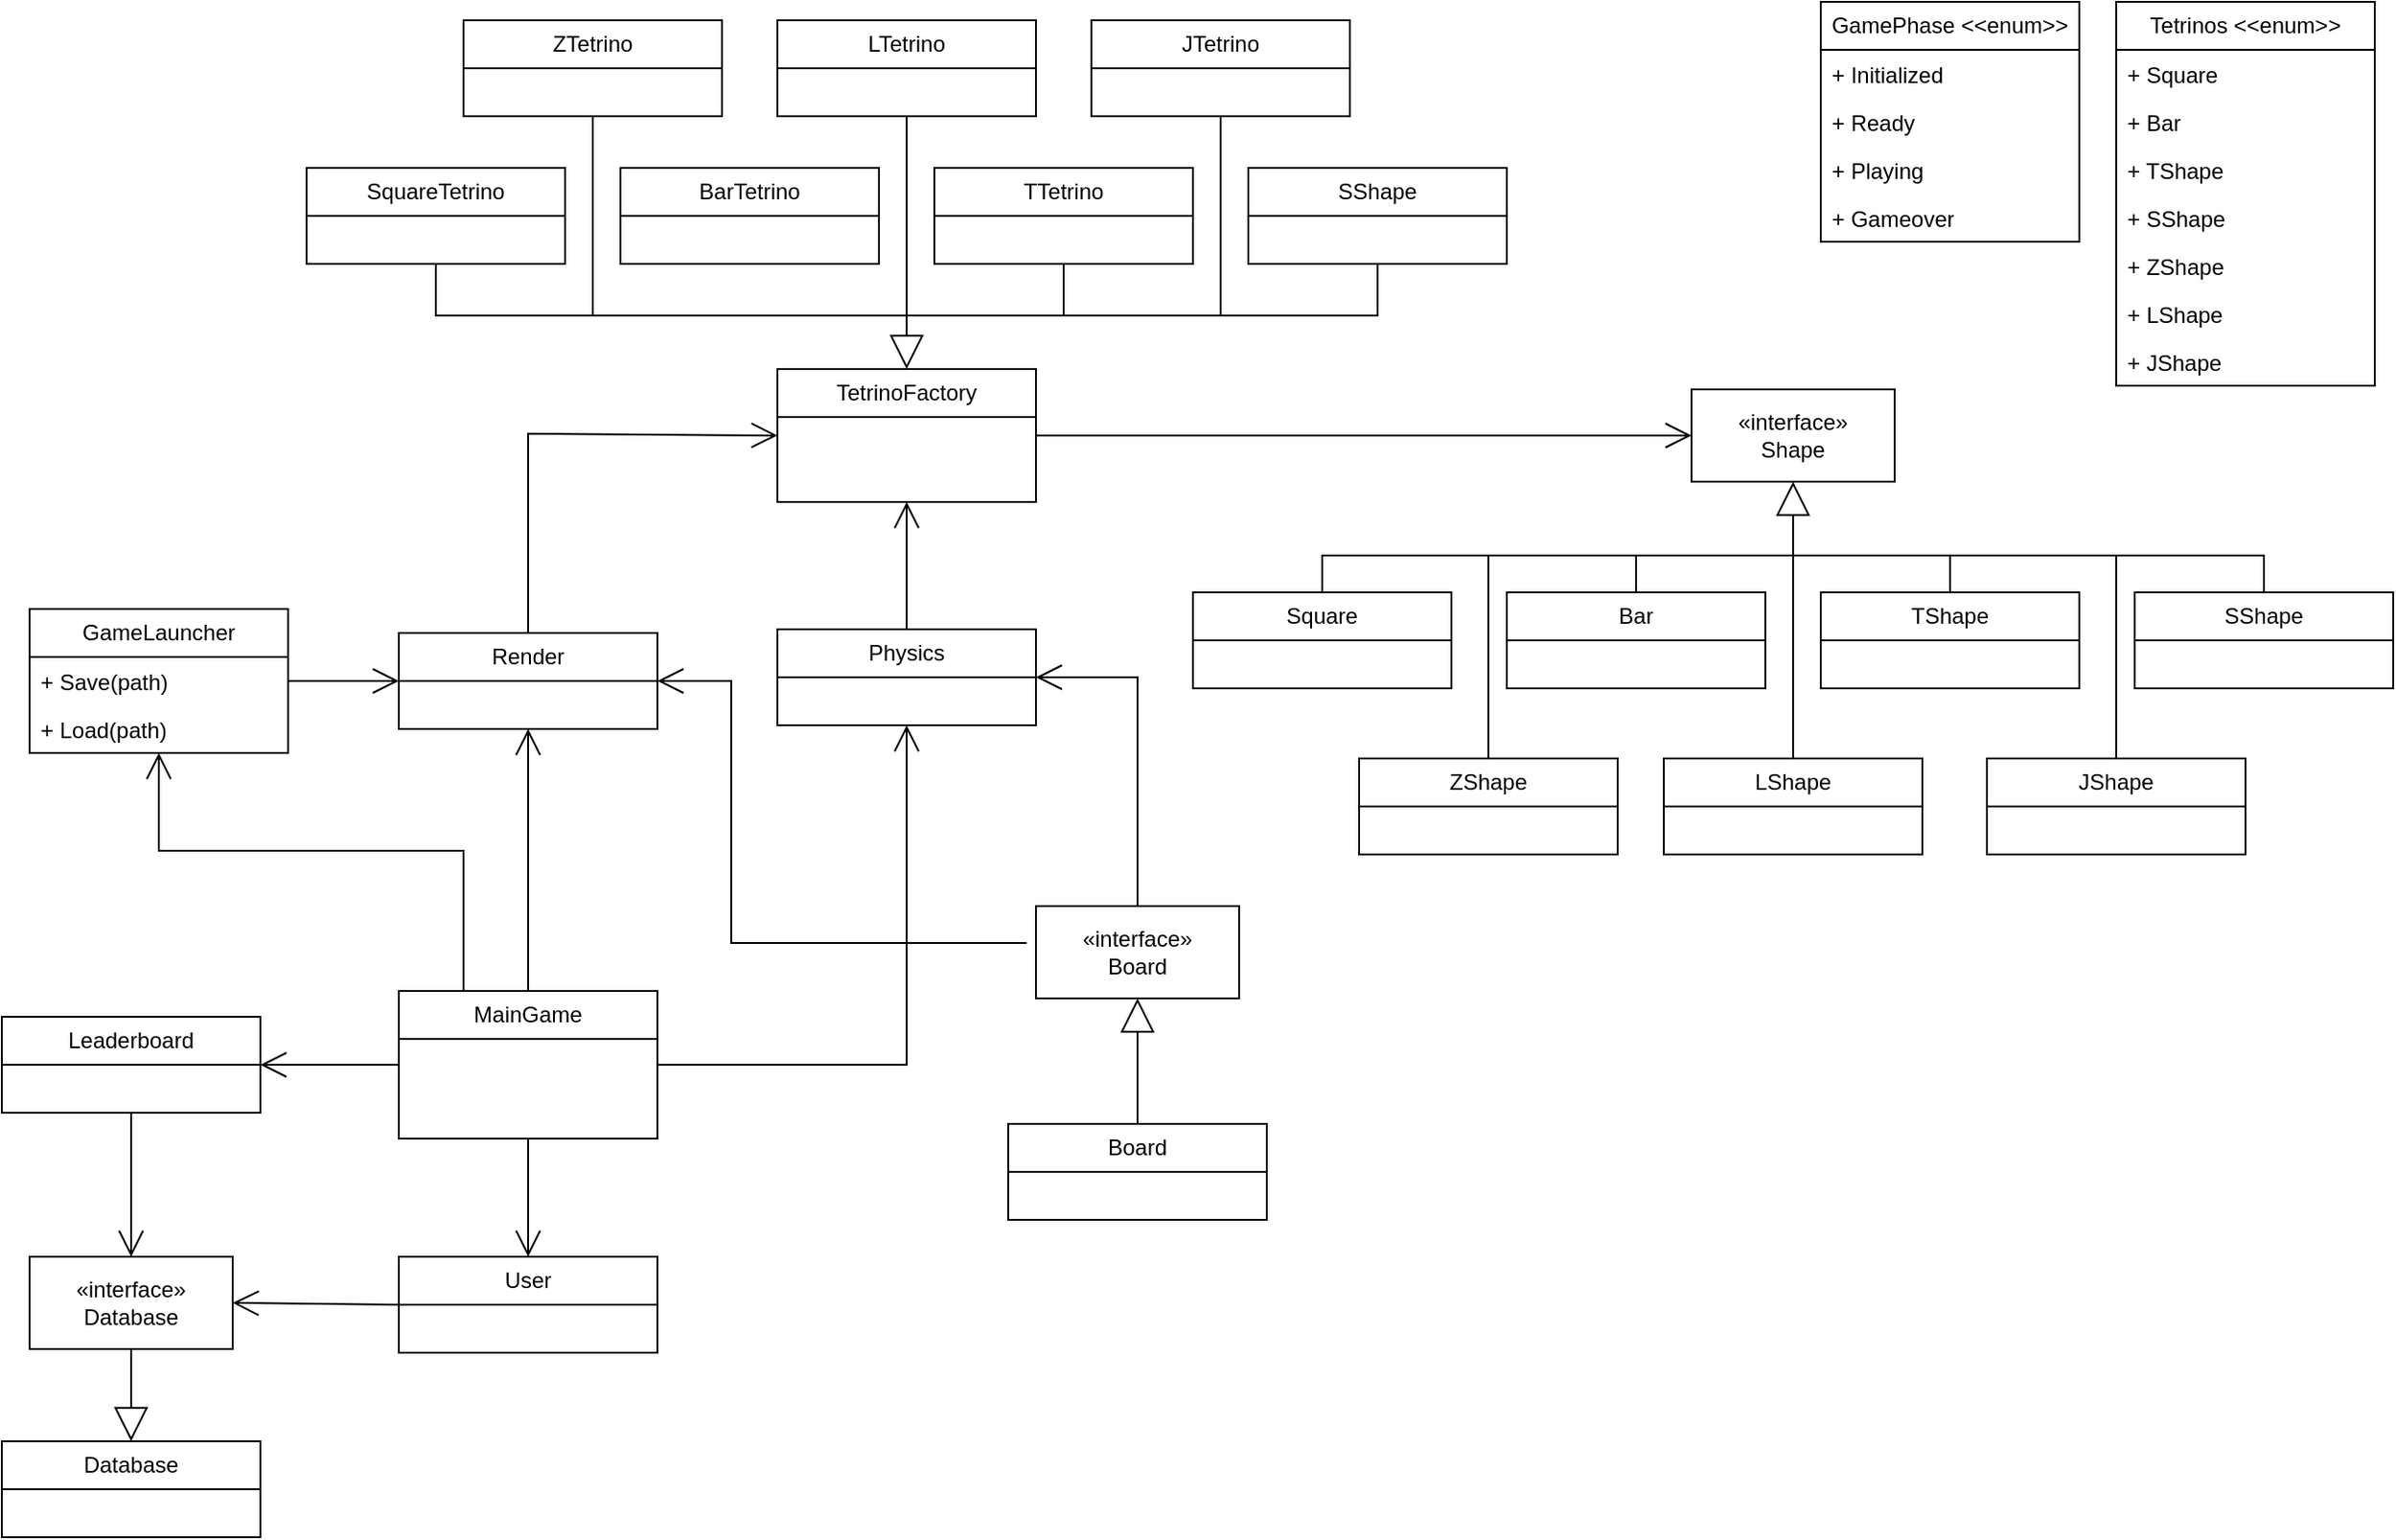 <mxfile version="24.1.0" type="device">
  <diagram name="Page-1" id="3NpwiD-CQ3M0vA6CVQvA">
    <mxGraphModel dx="2899" dy="1129" grid="1" gridSize="10" guides="1" tooltips="1" connect="1" arrows="1" fold="1" page="1" pageScale="1" pageWidth="850" pageHeight="1100" math="0" shadow="0">
      <root>
        <mxCell id="0" />
        <mxCell id="1" parent="0" />
        <mxCell id="OM2ZvtQKvb1AYep5Pok9-2" value="Tetrinos &amp;lt;&amp;lt;enum&amp;gt;&amp;gt;" style="swimlane;fontStyle=0;childLayout=stackLayout;horizontal=1;startSize=26;fillColor=none;horizontalStack=0;resizeParent=1;resizeParentMax=0;resizeLast=0;collapsible=1;marginBottom=0;whiteSpace=wrap;html=1;" vertex="1" parent="1">
          <mxGeometry x="720" y="220" width="140" height="208" as="geometry" />
        </mxCell>
        <mxCell id="OM2ZvtQKvb1AYep5Pok9-3" value="+ Square" style="text;strokeColor=none;fillColor=none;align=left;verticalAlign=top;spacingLeft=4;spacingRight=4;overflow=hidden;rotatable=0;points=[[0,0.5],[1,0.5]];portConstraint=eastwest;whiteSpace=wrap;html=1;" vertex="1" parent="OM2ZvtQKvb1AYep5Pok9-2">
          <mxGeometry y="26" width="140" height="26" as="geometry" />
        </mxCell>
        <mxCell id="OM2ZvtQKvb1AYep5Pok9-4" value="+ Bar" style="text;strokeColor=none;fillColor=none;align=left;verticalAlign=top;spacingLeft=4;spacingRight=4;overflow=hidden;rotatable=0;points=[[0,0.5],[1,0.5]];portConstraint=eastwest;whiteSpace=wrap;html=1;" vertex="1" parent="OM2ZvtQKvb1AYep5Pok9-2">
          <mxGeometry y="52" width="140" height="26" as="geometry" />
        </mxCell>
        <mxCell id="OM2ZvtQKvb1AYep5Pok9-5" value="+ TShape" style="text;strokeColor=none;fillColor=none;align=left;verticalAlign=top;spacingLeft=4;spacingRight=4;overflow=hidden;rotatable=0;points=[[0,0.5],[1,0.5]];portConstraint=eastwest;whiteSpace=wrap;html=1;" vertex="1" parent="OM2ZvtQKvb1AYep5Pok9-2">
          <mxGeometry y="78" width="140" height="26" as="geometry" />
        </mxCell>
        <mxCell id="OM2ZvtQKvb1AYep5Pok9-6" value="+ SShape" style="text;strokeColor=none;fillColor=none;align=left;verticalAlign=top;spacingLeft=4;spacingRight=4;overflow=hidden;rotatable=0;points=[[0,0.5],[1,0.5]];portConstraint=eastwest;whiteSpace=wrap;html=1;" vertex="1" parent="OM2ZvtQKvb1AYep5Pok9-2">
          <mxGeometry y="104" width="140" height="26" as="geometry" />
        </mxCell>
        <mxCell id="OM2ZvtQKvb1AYep5Pok9-7" value="+ ZShape" style="text;strokeColor=none;fillColor=none;align=left;verticalAlign=top;spacingLeft=4;spacingRight=4;overflow=hidden;rotatable=0;points=[[0,0.5],[1,0.5]];portConstraint=eastwest;whiteSpace=wrap;html=1;" vertex="1" parent="OM2ZvtQKvb1AYep5Pok9-2">
          <mxGeometry y="130" width="140" height="26" as="geometry" />
        </mxCell>
        <mxCell id="OM2ZvtQKvb1AYep5Pok9-8" value="+ LShape" style="text;strokeColor=none;fillColor=none;align=left;verticalAlign=top;spacingLeft=4;spacingRight=4;overflow=hidden;rotatable=0;points=[[0,0.5],[1,0.5]];portConstraint=eastwest;whiteSpace=wrap;html=1;" vertex="1" parent="OM2ZvtQKvb1AYep5Pok9-2">
          <mxGeometry y="156" width="140" height="26" as="geometry" />
        </mxCell>
        <mxCell id="OM2ZvtQKvb1AYep5Pok9-9" value="+ JShape" style="text;strokeColor=none;fillColor=none;align=left;verticalAlign=top;spacingLeft=4;spacingRight=4;overflow=hidden;rotatable=0;points=[[0,0.5],[1,0.5]];portConstraint=eastwest;whiteSpace=wrap;html=1;" vertex="1" parent="OM2ZvtQKvb1AYep5Pok9-2">
          <mxGeometry y="182" width="140" height="26" as="geometry" />
        </mxCell>
        <mxCell id="OM2ZvtQKvb1AYep5Pok9-10" value="GamePhase &amp;lt;&amp;lt;enum&amp;gt;&amp;gt;" style="swimlane;fontStyle=0;childLayout=stackLayout;horizontal=1;startSize=26;fillColor=none;horizontalStack=0;resizeParent=1;resizeParentMax=0;resizeLast=0;collapsible=1;marginBottom=0;whiteSpace=wrap;html=1;" vertex="1" parent="1">
          <mxGeometry x="560" y="220" width="140" height="130" as="geometry" />
        </mxCell>
        <mxCell id="OM2ZvtQKvb1AYep5Pok9-11" value="+ Initialized" style="text;strokeColor=none;fillColor=none;align=left;verticalAlign=top;spacingLeft=4;spacingRight=4;overflow=hidden;rotatable=0;points=[[0,0.5],[1,0.5]];portConstraint=eastwest;whiteSpace=wrap;html=1;" vertex="1" parent="OM2ZvtQKvb1AYep5Pok9-10">
          <mxGeometry y="26" width="140" height="26" as="geometry" />
        </mxCell>
        <mxCell id="OM2ZvtQKvb1AYep5Pok9-12" value="+ Ready" style="text;strokeColor=none;fillColor=none;align=left;verticalAlign=top;spacingLeft=4;spacingRight=4;overflow=hidden;rotatable=0;points=[[0,0.5],[1,0.5]];portConstraint=eastwest;whiteSpace=wrap;html=1;" vertex="1" parent="OM2ZvtQKvb1AYep5Pok9-10">
          <mxGeometry y="52" width="140" height="26" as="geometry" />
        </mxCell>
        <mxCell id="OM2ZvtQKvb1AYep5Pok9-13" value="+ Playing" style="text;strokeColor=none;fillColor=none;align=left;verticalAlign=top;spacingLeft=4;spacingRight=4;overflow=hidden;rotatable=0;points=[[0,0.5],[1,0.5]];portConstraint=eastwest;whiteSpace=wrap;html=1;" vertex="1" parent="OM2ZvtQKvb1AYep5Pok9-10">
          <mxGeometry y="78" width="140" height="26" as="geometry" />
        </mxCell>
        <mxCell id="OM2ZvtQKvb1AYep5Pok9-14" value="+ Gameover" style="text;strokeColor=none;fillColor=none;align=left;verticalAlign=top;spacingLeft=4;spacingRight=4;overflow=hidden;rotatable=0;points=[[0,0.5],[1,0.5]];portConstraint=eastwest;whiteSpace=wrap;html=1;" vertex="1" parent="OM2ZvtQKvb1AYep5Pok9-10">
          <mxGeometry y="104" width="140" height="26" as="geometry" />
        </mxCell>
        <mxCell id="OM2ZvtQKvb1AYep5Pok9-18" value="&lt;div&gt;«interface»&lt;/div&gt;Shape" style="html=1;whiteSpace=wrap;" vertex="1" parent="1">
          <mxGeometry x="490" y="430" width="110" height="50" as="geometry" />
        </mxCell>
        <mxCell id="OM2ZvtQKvb1AYep5Pok9-33" style="edgeStyle=orthogonalEdgeStyle;rounded=0;orthogonalLoop=1;jettySize=auto;html=1;endArrow=none;endFill=0;exitX=0.5;exitY=0;exitDx=0;exitDy=0;" edge="1" parent="1" source="OM2ZvtQKvb1AYep5Pok9-19">
          <mxGeometry relative="1" as="geometry">
            <mxPoint x="460" y="520" as="targetPoint" />
            <Array as="points">
              <mxPoint x="290" y="520" />
            </Array>
          </mxGeometry>
        </mxCell>
        <mxCell id="OM2ZvtQKvb1AYep5Pok9-19" value="Square" style="swimlane;fontStyle=0;childLayout=stackLayout;horizontal=1;startSize=26;fillColor=none;horizontalStack=0;resizeParent=1;resizeParentMax=0;resizeLast=0;collapsible=1;marginBottom=0;whiteSpace=wrap;html=1;" vertex="1" parent="1">
          <mxGeometry x="220" y="540" width="140" height="52" as="geometry" />
        </mxCell>
        <mxCell id="OM2ZvtQKvb1AYep5Pok9-32" style="edgeStyle=orthogonalEdgeStyle;rounded=0;orthogonalLoop=1;jettySize=auto;html=1;endArrow=none;endFill=0;" edge="1" parent="1" source="OM2ZvtQKvb1AYep5Pok9-23">
          <mxGeometry relative="1" as="geometry">
            <mxPoint x="550" y="520" as="targetPoint" />
            <Array as="points">
              <mxPoint x="460" y="520" />
            </Array>
          </mxGeometry>
        </mxCell>
        <mxCell id="OM2ZvtQKvb1AYep5Pok9-23" value="Bar" style="swimlane;fontStyle=0;childLayout=stackLayout;horizontal=1;startSize=26;fillColor=none;horizontalStack=0;resizeParent=1;resizeParentMax=0;resizeLast=0;collapsible=1;marginBottom=0;whiteSpace=wrap;html=1;" vertex="1" parent="1">
          <mxGeometry x="390" y="540" width="140" height="52" as="geometry" />
        </mxCell>
        <mxCell id="OM2ZvtQKvb1AYep5Pok9-30" style="edgeStyle=orthogonalEdgeStyle;rounded=0;orthogonalLoop=1;jettySize=auto;html=1;exitX=0.5;exitY=0;exitDx=0;exitDy=0;endArrow=none;endFill=0;" edge="1" parent="1" source="OM2ZvtQKvb1AYep5Pok9-24">
          <mxGeometry relative="1" as="geometry">
            <mxPoint x="630" y="520" as="targetPoint" />
          </mxGeometry>
        </mxCell>
        <mxCell id="OM2ZvtQKvb1AYep5Pok9-24" value="TShape" style="swimlane;fontStyle=0;childLayout=stackLayout;horizontal=1;startSize=26;fillColor=none;horizontalStack=0;resizeParent=1;resizeParentMax=0;resizeLast=0;collapsible=1;marginBottom=0;whiteSpace=wrap;html=1;" vertex="1" parent="1">
          <mxGeometry x="560" y="540" width="140" height="52" as="geometry" />
        </mxCell>
        <mxCell id="OM2ZvtQKvb1AYep5Pok9-25" value="SShape" style="swimlane;fontStyle=0;childLayout=stackLayout;horizontal=1;startSize=26;fillColor=none;horizontalStack=0;resizeParent=1;resizeParentMax=0;resizeLast=0;collapsible=1;marginBottom=0;whiteSpace=wrap;html=1;" vertex="1" parent="1">
          <mxGeometry x="730" y="540" width="140" height="52" as="geometry" />
        </mxCell>
        <mxCell id="OM2ZvtQKvb1AYep5Pok9-37" style="edgeStyle=orthogonalEdgeStyle;rounded=0;orthogonalLoop=1;jettySize=auto;html=1;endArrow=none;endFill=0;" edge="1" parent="1" source="OM2ZvtQKvb1AYep5Pok9-26">
          <mxGeometry relative="1" as="geometry">
            <mxPoint x="380" y="520" as="targetPoint" />
          </mxGeometry>
        </mxCell>
        <mxCell id="OM2ZvtQKvb1AYep5Pok9-26" value="ZShape" style="swimlane;fontStyle=0;childLayout=stackLayout;horizontal=1;startSize=26;fillColor=none;horizontalStack=0;resizeParent=1;resizeParentMax=0;resizeLast=0;collapsible=1;marginBottom=0;whiteSpace=wrap;html=1;" vertex="1" parent="1">
          <mxGeometry x="310" y="630" width="140" height="52" as="geometry" />
        </mxCell>
        <mxCell id="OM2ZvtQKvb1AYep5Pok9-35" style="edgeStyle=orthogonalEdgeStyle;rounded=0;orthogonalLoop=1;jettySize=auto;html=1;endArrow=none;endFill=0;" edge="1" parent="1" source="OM2ZvtQKvb1AYep5Pok9-27">
          <mxGeometry relative="1" as="geometry">
            <mxPoint x="545" y="520" as="targetPoint" />
          </mxGeometry>
        </mxCell>
        <mxCell id="OM2ZvtQKvb1AYep5Pok9-27" value="LShape" style="swimlane;fontStyle=0;childLayout=stackLayout;horizontal=1;startSize=26;fillColor=none;horizontalStack=0;resizeParent=1;resizeParentMax=0;resizeLast=0;collapsible=1;marginBottom=0;whiteSpace=wrap;html=1;" vertex="1" parent="1">
          <mxGeometry x="475" y="630" width="140" height="52" as="geometry" />
        </mxCell>
        <mxCell id="OM2ZvtQKvb1AYep5Pok9-36" style="edgeStyle=orthogonalEdgeStyle;rounded=0;orthogonalLoop=1;jettySize=auto;html=1;endArrow=none;endFill=0;" edge="1" parent="1" source="OM2ZvtQKvb1AYep5Pok9-28">
          <mxGeometry relative="1" as="geometry">
            <mxPoint x="720" y="520" as="targetPoint" />
          </mxGeometry>
        </mxCell>
        <mxCell id="OM2ZvtQKvb1AYep5Pok9-28" value="JShape" style="swimlane;fontStyle=0;childLayout=stackLayout;horizontal=1;startSize=26;fillColor=none;horizontalStack=0;resizeParent=1;resizeParentMax=0;resizeLast=0;collapsible=1;marginBottom=0;whiteSpace=wrap;html=1;" vertex="1" parent="1">
          <mxGeometry x="650" y="630" width="140" height="52" as="geometry" />
        </mxCell>
        <mxCell id="OM2ZvtQKvb1AYep5Pok9-29" value="" style="endArrow=block;endSize=16;endFill=0;html=1;rounded=0;entryX=0.5;entryY=1;entryDx=0;entryDy=0;exitX=0.5;exitY=0;exitDx=0;exitDy=0;" edge="1" parent="1" source="OM2ZvtQKvb1AYep5Pok9-25" target="OM2ZvtQKvb1AYep5Pok9-18">
          <mxGeometry width="160" relative="1" as="geometry">
            <mxPoint x="545" y="520" as="sourcePoint" />
            <mxPoint x="760" y="430" as="targetPoint" />
            <Array as="points">
              <mxPoint x="800" y="520" />
              <mxPoint x="545" y="520" />
            </Array>
          </mxGeometry>
        </mxCell>
        <mxCell id="OM2ZvtQKvb1AYep5Pok9-38" value="TetrinoFactory" style="swimlane;fontStyle=0;childLayout=stackLayout;horizontal=1;startSize=26;fillColor=none;horizontalStack=0;resizeParent=1;resizeParentMax=0;resizeLast=0;collapsible=1;marginBottom=0;whiteSpace=wrap;html=1;" vertex="1" parent="1">
          <mxGeometry x="-5" y="419" width="140" height="72" as="geometry" />
        </mxCell>
        <mxCell id="OM2ZvtQKvb1AYep5Pok9-43" value="" style="endArrow=open;endFill=1;endSize=12;html=1;rounded=0;exitX=1;exitY=0.5;exitDx=0;exitDy=0;entryX=0;entryY=0.5;entryDx=0;entryDy=0;" edge="1" parent="1" source="OM2ZvtQKvb1AYep5Pok9-38" target="OM2ZvtQKvb1AYep5Pok9-18">
          <mxGeometry width="160" relative="1" as="geometry">
            <mxPoint x="230" y="450" as="sourcePoint" />
            <mxPoint x="390" y="450" as="targetPoint" />
          </mxGeometry>
        </mxCell>
        <mxCell id="OM2ZvtQKvb1AYep5Pok9-55" style="edgeStyle=orthogonalEdgeStyle;rounded=0;orthogonalLoop=1;jettySize=auto;html=1;exitX=0.5;exitY=1;exitDx=0;exitDy=0;endArrow=none;endFill=0;" edge="1" parent="1" source="OM2ZvtQKvb1AYep5Pok9-45">
          <mxGeometry relative="1" as="geometry">
            <mxPoint x="65" y="390" as="targetPoint" />
            <Array as="points">
              <mxPoint x="-190" y="390" />
            </Array>
          </mxGeometry>
        </mxCell>
        <mxCell id="OM2ZvtQKvb1AYep5Pok9-45" value="SquareTetrino" style="swimlane;fontStyle=0;childLayout=stackLayout;horizontal=1;startSize=26;fillColor=none;horizontalStack=0;resizeParent=1;resizeParentMax=0;resizeLast=0;collapsible=1;marginBottom=0;whiteSpace=wrap;html=1;" vertex="1" parent="1">
          <mxGeometry x="-260" y="310" width="140" height="52" as="geometry" />
        </mxCell>
        <mxCell id="OM2ZvtQKvb1AYep5Pok9-46" value="BarTetrino" style="swimlane;fontStyle=0;childLayout=stackLayout;horizontal=1;startSize=26;fillColor=none;horizontalStack=0;resizeParent=1;resizeParentMax=0;resizeLast=0;collapsible=1;marginBottom=0;whiteSpace=wrap;html=1;" vertex="1" parent="1">
          <mxGeometry x="-90" y="310" width="140" height="52" as="geometry" />
        </mxCell>
        <mxCell id="OM2ZvtQKvb1AYep5Pok9-54" style="edgeStyle=orthogonalEdgeStyle;rounded=0;orthogonalLoop=1;jettySize=auto;html=1;endArrow=none;endFill=0;" edge="1" parent="1" source="OM2ZvtQKvb1AYep5Pok9-47">
          <mxGeometry relative="1" as="geometry">
            <mxPoint x="150" y="390" as="targetPoint" />
          </mxGeometry>
        </mxCell>
        <mxCell id="OM2ZvtQKvb1AYep5Pok9-47" value="TTetrino" style="swimlane;fontStyle=0;childLayout=stackLayout;horizontal=1;startSize=26;fillColor=none;horizontalStack=0;resizeParent=1;resizeParentMax=0;resizeLast=0;collapsible=1;marginBottom=0;whiteSpace=wrap;html=1;" vertex="1" parent="1">
          <mxGeometry x="80" y="310" width="140" height="52" as="geometry" />
        </mxCell>
        <mxCell id="OM2ZvtQKvb1AYep5Pok9-53" style="edgeStyle=orthogonalEdgeStyle;rounded=0;orthogonalLoop=1;jettySize=auto;html=1;exitX=0.5;exitY=1;exitDx=0;exitDy=0;endArrow=none;endFill=0;" edge="1" parent="1" source="OM2ZvtQKvb1AYep5Pok9-48">
          <mxGeometry relative="1" as="geometry">
            <mxPoint x="65" y="390" as="targetPoint" />
            <Array as="points">
              <mxPoint x="320" y="390" />
            </Array>
          </mxGeometry>
        </mxCell>
        <mxCell id="OM2ZvtQKvb1AYep5Pok9-48" value="SShape" style="swimlane;fontStyle=0;childLayout=stackLayout;horizontal=1;startSize=26;fillColor=none;horizontalStack=0;resizeParent=1;resizeParentMax=0;resizeLast=0;collapsible=1;marginBottom=0;whiteSpace=wrap;html=1;" vertex="1" parent="1">
          <mxGeometry x="250" y="310" width="140" height="52" as="geometry" />
        </mxCell>
        <mxCell id="OM2ZvtQKvb1AYep5Pok9-57" style="edgeStyle=orthogonalEdgeStyle;rounded=0;orthogonalLoop=1;jettySize=auto;html=1;endArrow=none;endFill=0;" edge="1" parent="1" source="OM2ZvtQKvb1AYep5Pok9-49">
          <mxGeometry relative="1" as="geometry">
            <mxPoint x="235" y="390" as="targetPoint" />
          </mxGeometry>
        </mxCell>
        <mxCell id="OM2ZvtQKvb1AYep5Pok9-49" value="JTetrino" style="swimlane;fontStyle=0;childLayout=stackLayout;horizontal=1;startSize=26;fillColor=none;horizontalStack=0;resizeParent=1;resizeParentMax=0;resizeLast=0;collapsible=1;marginBottom=0;whiteSpace=wrap;html=1;" vertex="1" parent="1">
          <mxGeometry x="165" y="230" width="140" height="52" as="geometry" />
        </mxCell>
        <mxCell id="OM2ZvtQKvb1AYep5Pok9-50" value="LTetrino" style="swimlane;fontStyle=0;childLayout=stackLayout;horizontal=1;startSize=26;fillColor=none;horizontalStack=0;resizeParent=1;resizeParentMax=0;resizeLast=0;collapsible=1;marginBottom=0;whiteSpace=wrap;html=1;" vertex="1" parent="1">
          <mxGeometry x="-5" y="230" width="140" height="52" as="geometry" />
        </mxCell>
        <mxCell id="OM2ZvtQKvb1AYep5Pok9-56" style="edgeStyle=orthogonalEdgeStyle;rounded=0;orthogonalLoop=1;jettySize=auto;html=1;endArrow=none;endFill=0;" edge="1" parent="1" source="OM2ZvtQKvb1AYep5Pok9-51">
          <mxGeometry relative="1" as="geometry">
            <mxPoint x="-105" y="390" as="targetPoint" />
          </mxGeometry>
        </mxCell>
        <mxCell id="OM2ZvtQKvb1AYep5Pok9-51" value="ZTetrino" style="swimlane;fontStyle=0;childLayout=stackLayout;horizontal=1;startSize=26;fillColor=none;horizontalStack=0;resizeParent=1;resizeParentMax=0;resizeLast=0;collapsible=1;marginBottom=0;whiteSpace=wrap;html=1;" vertex="1" parent="1">
          <mxGeometry x="-175" y="230" width="140" height="52" as="geometry" />
        </mxCell>
        <mxCell id="OM2ZvtQKvb1AYep5Pok9-52" value="" style="endArrow=block;endSize=16;endFill=0;html=1;rounded=0;entryX=0.5;entryY=0;entryDx=0;entryDy=0;exitX=0.5;exitY=1;exitDx=0;exitDy=0;" edge="1" parent="1" source="OM2ZvtQKvb1AYep5Pok9-50" target="OM2ZvtQKvb1AYep5Pok9-38">
          <mxGeometry width="160" relative="1" as="geometry">
            <mxPoint x="-105" y="600" as="sourcePoint" />
            <mxPoint x="55" y="600" as="targetPoint" />
          </mxGeometry>
        </mxCell>
        <mxCell id="OM2ZvtQKvb1AYep5Pok9-58" value="Physics" style="swimlane;fontStyle=0;childLayout=stackLayout;horizontal=1;startSize=26;fillColor=none;horizontalStack=0;resizeParent=1;resizeParentMax=0;resizeLast=0;collapsible=1;marginBottom=0;whiteSpace=wrap;html=1;" vertex="1" parent="1">
          <mxGeometry x="-5" y="560" width="140" height="52" as="geometry" />
        </mxCell>
        <mxCell id="OM2ZvtQKvb1AYep5Pok9-60" value="Render" style="swimlane;fontStyle=0;childLayout=stackLayout;horizontal=1;startSize=26;fillColor=none;horizontalStack=0;resizeParent=1;resizeParentMax=0;resizeLast=0;collapsible=1;marginBottom=0;whiteSpace=wrap;html=1;" vertex="1" parent="1">
          <mxGeometry x="-210" y="562" width="140" height="52" as="geometry" />
        </mxCell>
        <mxCell id="OM2ZvtQKvb1AYep5Pok9-62" value="MainGame" style="swimlane;fontStyle=0;childLayout=stackLayout;horizontal=1;startSize=26;fillColor=none;horizontalStack=0;resizeParent=1;resizeParentMax=0;resizeLast=0;collapsible=1;marginBottom=0;whiteSpace=wrap;html=1;" vertex="1" parent="1">
          <mxGeometry x="-210" y="756" width="140" height="80" as="geometry" />
        </mxCell>
        <mxCell id="OM2ZvtQKvb1AYep5Pok9-65" value="" style="endArrow=open;endFill=1;endSize=12;html=1;rounded=0;exitX=0.5;exitY=0;exitDx=0;exitDy=0;entryX=0.5;entryY=1;entryDx=0;entryDy=0;" edge="1" parent="1" source="OM2ZvtQKvb1AYep5Pok9-58" target="OM2ZvtQKvb1AYep5Pok9-38">
          <mxGeometry width="160" relative="1" as="geometry">
            <mxPoint x="165" y="720" as="sourcePoint" />
            <mxPoint x="585" y="721" as="targetPoint" />
          </mxGeometry>
        </mxCell>
        <mxCell id="OM2ZvtQKvb1AYep5Pok9-66" value="" style="endArrow=open;endFill=1;endSize=12;html=1;rounded=0;exitX=0.5;exitY=0;exitDx=0;exitDy=0;entryX=0;entryY=0.5;entryDx=0;entryDy=0;" edge="1" parent="1" source="OM2ZvtQKvb1AYep5Pok9-60" target="OM2ZvtQKvb1AYep5Pok9-38">
          <mxGeometry width="160" relative="1" as="geometry">
            <mxPoint x="-165" y="470" as="sourcePoint" />
            <mxPoint x="255" y="471" as="targetPoint" />
            <Array as="points">
              <mxPoint x="-140" y="454" />
            </Array>
          </mxGeometry>
        </mxCell>
        <mxCell id="OM2ZvtQKvb1AYep5Pok9-67" value="Board" style="swimlane;fontStyle=0;childLayout=stackLayout;horizontal=1;startSize=26;fillColor=none;horizontalStack=0;resizeParent=1;resizeParentMax=0;resizeLast=0;collapsible=1;marginBottom=0;whiteSpace=wrap;html=1;" vertex="1" parent="1">
          <mxGeometry x="120" y="828" width="140" height="52" as="geometry" />
        </mxCell>
        <mxCell id="OM2ZvtQKvb1AYep5Pok9-69" value="User" style="swimlane;fontStyle=0;childLayout=stackLayout;horizontal=1;startSize=26;fillColor=none;horizontalStack=0;resizeParent=1;resizeParentMax=0;resizeLast=0;collapsible=1;marginBottom=0;whiteSpace=wrap;html=1;" vertex="1" parent="1">
          <mxGeometry x="-210" y="900" width="140" height="52" as="geometry" />
        </mxCell>
        <mxCell id="OM2ZvtQKvb1AYep5Pok9-70" value="Leaderboard" style="swimlane;fontStyle=0;childLayout=stackLayout;horizontal=1;startSize=26;fillColor=none;horizontalStack=0;resizeParent=1;resizeParentMax=0;resizeLast=0;collapsible=1;marginBottom=0;whiteSpace=wrap;html=1;" vertex="1" parent="1">
          <mxGeometry x="-425" y="770" width="140" height="52" as="geometry" />
        </mxCell>
        <mxCell id="OM2ZvtQKvb1AYep5Pok9-73" value="&lt;div&gt;«interface»&lt;/div&gt;Board" style="html=1;whiteSpace=wrap;" vertex="1" parent="1">
          <mxGeometry x="135" y="710" width="110" height="50" as="geometry" />
        </mxCell>
        <mxCell id="OM2ZvtQKvb1AYep5Pok9-74" value="" style="endArrow=block;endSize=16;endFill=0;html=1;rounded=0;entryX=0.5;entryY=1;entryDx=0;entryDy=0;" edge="1" parent="1" target="OM2ZvtQKvb1AYep5Pok9-73">
          <mxGeometry width="160" relative="1" as="geometry">
            <mxPoint x="190" y="828" as="sourcePoint" />
            <mxPoint x="105" y="804" as="targetPoint" />
          </mxGeometry>
        </mxCell>
        <mxCell id="OM2ZvtQKvb1AYep5Pok9-75" value="" style="endArrow=open;endFill=1;endSize=12;html=1;rounded=0;exitX=0.5;exitY=0;exitDx=0;exitDy=0;entryX=1;entryY=0.5;entryDx=0;entryDy=0;" edge="1" parent="1" source="OM2ZvtQKvb1AYep5Pok9-73" target="OM2ZvtQKvb1AYep5Pok9-58">
          <mxGeometry width="160" relative="1" as="geometry">
            <mxPoint x="70" y="720" as="sourcePoint" />
            <mxPoint x="140" y="590" as="targetPoint" />
            <Array as="points">
              <mxPoint x="190" y="586" />
            </Array>
          </mxGeometry>
        </mxCell>
        <mxCell id="OM2ZvtQKvb1AYep5Pok9-78" value="" style="endArrow=open;endFill=1;endSize=12;html=1;rounded=0;entryX=1;entryY=0.5;entryDx=0;entryDy=0;" edge="1" parent="1" target="OM2ZvtQKvb1AYep5Pok9-60">
          <mxGeometry width="160" relative="1" as="geometry">
            <mxPoint x="130" y="730" as="sourcePoint" />
            <mxPoint x="-60" y="620" as="targetPoint" />
            <Array as="points">
              <mxPoint x="-30" y="730" />
              <mxPoint x="-30" y="588" />
            </Array>
          </mxGeometry>
        </mxCell>
        <mxCell id="OM2ZvtQKvb1AYep5Pok9-81" value="&lt;div&gt;«interface»&lt;/div&gt;Database" style="html=1;whiteSpace=wrap;" vertex="1" parent="1">
          <mxGeometry x="-410" y="900" width="110" height="50" as="geometry" />
        </mxCell>
        <mxCell id="OM2ZvtQKvb1AYep5Pok9-82" value="Database" style="swimlane;fontStyle=0;childLayout=stackLayout;horizontal=1;startSize=26;fillColor=none;horizontalStack=0;resizeParent=1;resizeParentMax=0;resizeLast=0;collapsible=1;marginBottom=0;whiteSpace=wrap;html=1;" vertex="1" parent="1">
          <mxGeometry x="-425" y="1000" width="140" height="52" as="geometry" />
        </mxCell>
        <mxCell id="OM2ZvtQKvb1AYep5Pok9-83" value="" style="endArrow=open;endFill=1;endSize=12;html=1;rounded=0;exitX=0.5;exitY=0;exitDx=0;exitDy=0;entryX=0.5;entryY=1;entryDx=0;entryDy=0;" edge="1" parent="1" source="OM2ZvtQKvb1AYep5Pok9-62" target="OM2ZvtQKvb1AYep5Pok9-60">
          <mxGeometry width="160" relative="1" as="geometry">
            <mxPoint x="-180" y="720" as="sourcePoint" />
            <mxPoint x="-180" y="640" as="targetPoint" />
          </mxGeometry>
        </mxCell>
        <mxCell id="OM2ZvtQKvb1AYep5Pok9-84" value="" style="endArrow=open;endFill=1;endSize=12;html=1;rounded=0;exitX=1;exitY=0.5;exitDx=0;exitDy=0;entryX=0.5;entryY=1;entryDx=0;entryDy=0;" edge="1" parent="1" source="OM2ZvtQKvb1AYep5Pok9-62" target="OM2ZvtQKvb1AYep5Pok9-58">
          <mxGeometry width="160" relative="1" as="geometry">
            <mxPoint x="-10" y="800" as="sourcePoint" />
            <mxPoint x="-10" y="720" as="targetPoint" />
            <Array as="points">
              <mxPoint x="65" y="796" />
            </Array>
          </mxGeometry>
        </mxCell>
        <mxCell id="OM2ZvtQKvb1AYep5Pok9-85" value="" style="endArrow=open;endFill=1;endSize=12;html=1;rounded=0;exitX=0;exitY=0.5;exitDx=0;exitDy=0;entryX=1;entryY=0.5;entryDx=0;entryDy=0;" edge="1" parent="1" source="OM2ZvtQKvb1AYep5Pok9-62" target="OM2ZvtQKvb1AYep5Pok9-70">
          <mxGeometry width="160" relative="1" as="geometry">
            <mxPoint x="-320" y="770" as="sourcePoint" />
            <mxPoint x="-320" y="690" as="targetPoint" />
            <Array as="points" />
          </mxGeometry>
        </mxCell>
        <mxCell id="OM2ZvtQKvb1AYep5Pok9-86" value="" style="endArrow=open;endFill=1;endSize=12;html=1;rounded=0;exitX=0.5;exitY=1;exitDx=0;exitDy=0;entryX=0.5;entryY=0;entryDx=0;entryDy=0;" edge="1" parent="1" source="OM2ZvtQKvb1AYep5Pok9-62" target="OM2ZvtQKvb1AYep5Pok9-69">
          <mxGeometry width="160" relative="1" as="geometry">
            <mxPoint x="-310" y="880" as="sourcePoint" />
            <mxPoint x="-310" y="800" as="targetPoint" />
          </mxGeometry>
        </mxCell>
        <mxCell id="OM2ZvtQKvb1AYep5Pok9-87" value="" style="endArrow=block;endSize=16;endFill=0;html=1;rounded=0;" edge="1" parent="1" source="OM2ZvtQKvb1AYep5Pok9-81">
          <mxGeometry width="160" relative="1" as="geometry">
            <mxPoint x="-240" y="930" as="sourcePoint" />
            <mxPoint x="-355" y="1000" as="targetPoint" />
          </mxGeometry>
        </mxCell>
        <mxCell id="OM2ZvtQKvb1AYep5Pok9-88" value="" style="endArrow=open;endFill=1;endSize=12;html=1;rounded=0;exitX=0;exitY=0.5;exitDx=0;exitDy=0;entryX=1;entryY=0.5;entryDx=0;entryDy=0;" edge="1" parent="1" source="OM2ZvtQKvb1AYep5Pok9-69" target="OM2ZvtQKvb1AYep5Pok9-81">
          <mxGeometry width="160" relative="1" as="geometry">
            <mxPoint x="-320" y="880" as="sourcePoint" />
            <mxPoint x="-320" y="958" as="targetPoint" />
          </mxGeometry>
        </mxCell>
        <mxCell id="OM2ZvtQKvb1AYep5Pok9-91" value="" style="endArrow=open;endFill=1;endSize=12;html=1;rounded=0;exitX=0.5;exitY=1;exitDx=0;exitDy=0;entryX=0.5;entryY=0;entryDx=0;entryDy=0;" edge="1" parent="1" source="OM2ZvtQKvb1AYep5Pok9-70" target="OM2ZvtQKvb1AYep5Pok9-81">
          <mxGeometry width="160" relative="1" as="geometry">
            <mxPoint x="-480" y="880" as="sourcePoint" />
            <mxPoint x="-555" y="880" as="targetPoint" />
            <Array as="points" />
          </mxGeometry>
        </mxCell>
        <mxCell id="OM2ZvtQKvb1AYep5Pok9-92" value="GameLauncher" style="swimlane;fontStyle=0;childLayout=stackLayout;horizontal=1;startSize=26;fillColor=none;horizontalStack=0;resizeParent=1;resizeParentMax=0;resizeLast=0;collapsible=1;marginBottom=0;whiteSpace=wrap;html=1;" vertex="1" parent="1">
          <mxGeometry x="-410" y="549" width="140" height="78" as="geometry" />
        </mxCell>
        <mxCell id="OM2ZvtQKvb1AYep5Pok9-96" value="+ Save(path)" style="text;strokeColor=none;fillColor=none;align=left;verticalAlign=top;spacingLeft=4;spacingRight=4;overflow=hidden;rotatable=0;points=[[0,0.5],[1,0.5]];portConstraint=eastwest;whiteSpace=wrap;html=1;" vertex="1" parent="OM2ZvtQKvb1AYep5Pok9-92">
          <mxGeometry y="26" width="140" height="26" as="geometry" />
        </mxCell>
        <mxCell id="OM2ZvtQKvb1AYep5Pok9-98" value="+ Load(path)" style="text;strokeColor=none;fillColor=none;align=left;verticalAlign=top;spacingLeft=4;spacingRight=4;overflow=hidden;rotatable=0;points=[[0,0.5],[1,0.5]];portConstraint=eastwest;whiteSpace=wrap;html=1;" vertex="1" parent="OM2ZvtQKvb1AYep5Pok9-92">
          <mxGeometry y="52" width="140" height="26" as="geometry" />
        </mxCell>
        <mxCell id="OM2ZvtQKvb1AYep5Pok9-93" value="" style="endArrow=open;endFill=1;endSize=12;html=1;rounded=0;exitX=0.25;exitY=0;exitDx=0;exitDy=0;entryX=0.5;entryY=1;entryDx=0;entryDy=0;" edge="1" parent="1" source="OM2ZvtQKvb1AYep5Pok9-62" target="OM2ZvtQKvb1AYep5Pok9-92">
          <mxGeometry width="160" relative="1" as="geometry">
            <mxPoint x="-390" y="700" as="sourcePoint" />
            <mxPoint x="-390" y="558" as="targetPoint" />
            <Array as="points">
              <mxPoint x="-175" y="680" />
              <mxPoint x="-340" y="680" />
            </Array>
          </mxGeometry>
        </mxCell>
        <mxCell id="OM2ZvtQKvb1AYep5Pok9-94" value="" style="endArrow=open;endFill=1;endSize=12;html=1;rounded=0;exitX=1;exitY=0.5;exitDx=0;exitDy=0;entryX=0;entryY=0.5;entryDx=0;entryDy=0;" edge="1" parent="1" source="OM2ZvtQKvb1AYep5Pok9-92" target="OM2ZvtQKvb1AYep5Pok9-60">
          <mxGeometry width="160" relative="1" as="geometry">
            <mxPoint x="-260" y="510" as="sourcePoint" />
            <mxPoint x="-260" y="368" as="targetPoint" />
          </mxGeometry>
        </mxCell>
      </root>
    </mxGraphModel>
  </diagram>
</mxfile>
